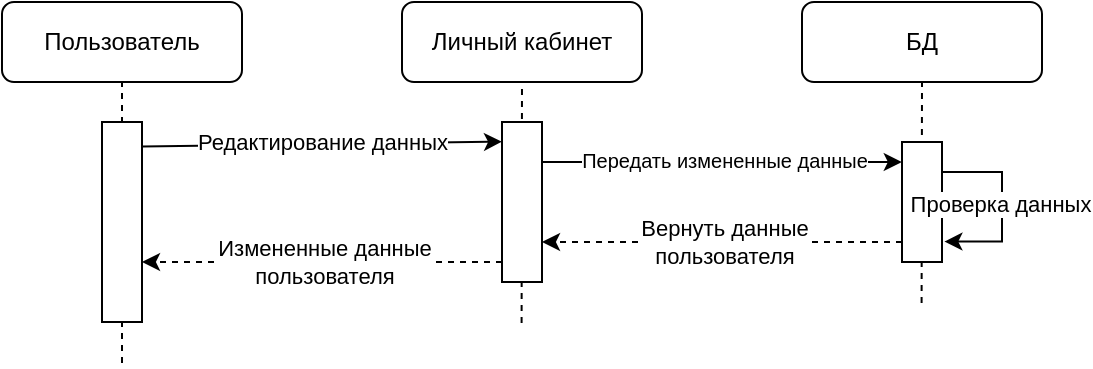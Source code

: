 <mxfile version="27.1.3">
  <diagram name="Страница — 1" id="f6gitNmfpLtE7yn-wDjy">
    <mxGraphModel dx="1001" dy="555" grid="1" gridSize="10" guides="1" tooltips="1" connect="1" arrows="1" fold="1" page="1" pageScale="1" pageWidth="827" pageHeight="1169" math="0" shadow="0">
      <root>
        <mxCell id="0" />
        <mxCell id="1" parent="0" />
        <mxCell id="VacKUkrz1nXaJTjOg5oE-1" value="Пользователь" style="rounded=1;whiteSpace=wrap;html=1;" vertex="1" parent="1">
          <mxGeometry x="40" y="120" width="120" height="40" as="geometry" />
        </mxCell>
        <mxCell id="VacKUkrz1nXaJTjOg5oE-2" value="Личный кабинет" style="rounded=1;whiteSpace=wrap;html=1;" vertex="1" parent="1">
          <mxGeometry x="240" y="120" width="120" height="40" as="geometry" />
        </mxCell>
        <mxCell id="VacKUkrz1nXaJTjOg5oE-3" value="БД" style="rounded=1;whiteSpace=wrap;html=1;" vertex="1" parent="1">
          <mxGeometry x="440" y="120" width="120" height="40" as="geometry" />
        </mxCell>
        <mxCell id="VacKUkrz1nXaJTjOg5oE-6" value="" style="endArrow=none;dashed=1;html=1;rounded=0;" edge="1" parent="1">
          <mxGeometry width="50" height="50" relative="1" as="geometry">
            <mxPoint x="100" y="300.52" as="sourcePoint" />
            <mxPoint x="100" y="160" as="targetPoint" />
          </mxGeometry>
        </mxCell>
        <mxCell id="VacKUkrz1nXaJTjOg5oE-7" value="" style="endArrow=none;dashed=1;html=1;rounded=0;entryX=0.5;entryY=1;entryDx=0;entryDy=0;" edge="1" parent="1" target="VacKUkrz1nXaJTjOg5oE-2">
          <mxGeometry width="50" height="50" relative="1" as="geometry">
            <mxPoint x="299.8" y="280.52" as="sourcePoint" />
            <mxPoint x="299.8" y="-240" as="targetPoint" />
          </mxGeometry>
        </mxCell>
        <mxCell id="VacKUkrz1nXaJTjOg5oE-8" value="" style="endArrow=none;dashed=1;html=1;rounded=0;" edge="1" parent="1">
          <mxGeometry width="50" height="50" relative="1" as="geometry">
            <mxPoint x="499.8" y="270.52" as="sourcePoint" />
            <mxPoint x="500" y="160" as="targetPoint" />
          </mxGeometry>
        </mxCell>
        <mxCell id="VacKUkrz1nXaJTjOg5oE-9" value="" style="rounded=0;whiteSpace=wrap;html=1;" vertex="1" parent="1">
          <mxGeometry x="90" y="180" width="20" height="100" as="geometry" />
        </mxCell>
        <mxCell id="VacKUkrz1nXaJTjOg5oE-10" value="" style="endArrow=classic;html=1;rounded=0;exitX=1.005;exitY=0.123;exitDx=0;exitDy=0;exitPerimeter=0;entryX=0;entryY=0.123;entryDx=0;entryDy=0;entryPerimeter=0;" edge="1" parent="1" source="VacKUkrz1nXaJTjOg5oE-9" target="VacKUkrz1nXaJTjOg5oE-11">
          <mxGeometry width="50" height="50" relative="1" as="geometry">
            <mxPoint x="180" y="240" as="sourcePoint" />
            <mxPoint x="230" y="190" as="targetPoint" />
            <Array as="points" />
          </mxGeometry>
        </mxCell>
        <mxCell id="VacKUkrz1nXaJTjOg5oE-13" value="Редактирование данных" style="edgeLabel;html=1;align=center;verticalAlign=middle;resizable=0;points=[];" vertex="1" connectable="0" parent="VacKUkrz1nXaJTjOg5oE-10">
          <mxGeometry x="-0.46" y="1" relative="1" as="geometry">
            <mxPoint x="41" y="-1" as="offset" />
          </mxGeometry>
        </mxCell>
        <mxCell id="VacKUkrz1nXaJTjOg5oE-11" value="" style="rounded=0;whiteSpace=wrap;html=1;" vertex="1" parent="1">
          <mxGeometry x="290" y="180" width="20" height="80" as="geometry" />
        </mxCell>
        <mxCell id="VacKUkrz1nXaJTjOg5oE-14" value="" style="endArrow=classic;html=1;rounded=0;exitX=1.005;exitY=0.123;exitDx=0;exitDy=0;exitPerimeter=0;entryX=0;entryY=0.25;entryDx=0;entryDy=0;" edge="1" parent="1">
          <mxGeometry width="50" height="50" relative="1" as="geometry">
            <mxPoint x="309.9" y="200.03" as="sourcePoint" />
            <mxPoint x="489.9" y="200.03" as="targetPoint" />
            <Array as="points" />
          </mxGeometry>
        </mxCell>
        <mxCell id="VacKUkrz1nXaJTjOg5oE-15" value="&lt;font style=&quot;font-size: 10px;&quot;&gt;Передать измененные данные&lt;/font&gt;" style="edgeLabel;html=1;align=center;verticalAlign=middle;resizable=0;points=[];" vertex="1" connectable="0" parent="VacKUkrz1nXaJTjOg5oE-14">
          <mxGeometry x="-0.46" y="1" relative="1" as="geometry">
            <mxPoint x="42" as="offset" />
          </mxGeometry>
        </mxCell>
        <mxCell id="VacKUkrz1nXaJTjOg5oE-16" value="" style="rounded=0;whiteSpace=wrap;html=1;" vertex="1" parent="1">
          <mxGeometry x="490" y="190" width="20" height="60" as="geometry" />
        </mxCell>
        <mxCell id="VacKUkrz1nXaJTjOg5oE-20" value="" style="endArrow=classic;html=1;rounded=0;exitX=1.005;exitY=0.123;exitDx=0;exitDy=0;exitPerimeter=0;entryX=0;entryY=0.25;entryDx=0;entryDy=0;dashed=1;" edge="1" parent="1">
          <mxGeometry width="50" height="50" relative="1" as="geometry">
            <mxPoint x="490" y="240" as="sourcePoint" />
            <mxPoint x="310" y="240" as="targetPoint" />
            <Array as="points" />
          </mxGeometry>
        </mxCell>
        <mxCell id="VacKUkrz1nXaJTjOg5oE-21" value="Вернуть данные&lt;br&gt;пользователя" style="edgeLabel;html=1;align=center;verticalAlign=middle;resizable=0;points=[];" vertex="1" connectable="0" parent="VacKUkrz1nXaJTjOg5oE-20">
          <mxGeometry x="-0.46" y="1" relative="1" as="geometry">
            <mxPoint x="-41" y="-1" as="offset" />
          </mxGeometry>
        </mxCell>
        <mxCell id="VacKUkrz1nXaJTjOg5oE-22" value="" style="endArrow=classic;html=1;rounded=0;exitX=1.005;exitY=0.123;exitDx=0;exitDy=0;exitPerimeter=0;entryX=0;entryY=0.25;entryDx=0;entryDy=0;dashed=1;" edge="1" parent="1">
          <mxGeometry width="50" height="50" relative="1" as="geometry">
            <mxPoint x="290" y="250" as="sourcePoint" />
            <mxPoint x="110" y="250" as="targetPoint" />
            <Array as="points" />
          </mxGeometry>
        </mxCell>
        <mxCell id="VacKUkrz1nXaJTjOg5oE-23" value="Измененные данные &lt;br&gt;пользователя" style="edgeLabel;html=1;align=center;verticalAlign=middle;resizable=0;points=[];" vertex="1" connectable="0" parent="VacKUkrz1nXaJTjOg5oE-22">
          <mxGeometry x="-0.46" y="1" relative="1" as="geometry">
            <mxPoint x="-41" y="-1" as="offset" />
          </mxGeometry>
        </mxCell>
        <mxCell id="VacKUkrz1nXaJTjOg5oE-24" style="edgeStyle=orthogonalEdgeStyle;rounded=0;orthogonalLoop=1;jettySize=auto;html=1;exitX=1;exitY=0.25;exitDx=0;exitDy=0;entryX=1.06;entryY=0.83;entryDx=0;entryDy=0;entryPerimeter=0;" edge="1" parent="1" source="VacKUkrz1nXaJTjOg5oE-16" target="VacKUkrz1nXaJTjOg5oE-16">
          <mxGeometry relative="1" as="geometry">
            <Array as="points">
              <mxPoint x="540" y="205" />
              <mxPoint x="540" y="240" />
            </Array>
          </mxGeometry>
        </mxCell>
        <mxCell id="VacKUkrz1nXaJTjOg5oE-25" value="Проверка данных" style="edgeLabel;html=1;align=center;verticalAlign=middle;resizable=0;points=[];" vertex="1" connectable="0" parent="VacKUkrz1nXaJTjOg5oE-24">
          <mxGeometry x="-0.013" y="-1" relative="1" as="geometry">
            <mxPoint as="offset" />
          </mxGeometry>
        </mxCell>
      </root>
    </mxGraphModel>
  </diagram>
</mxfile>
